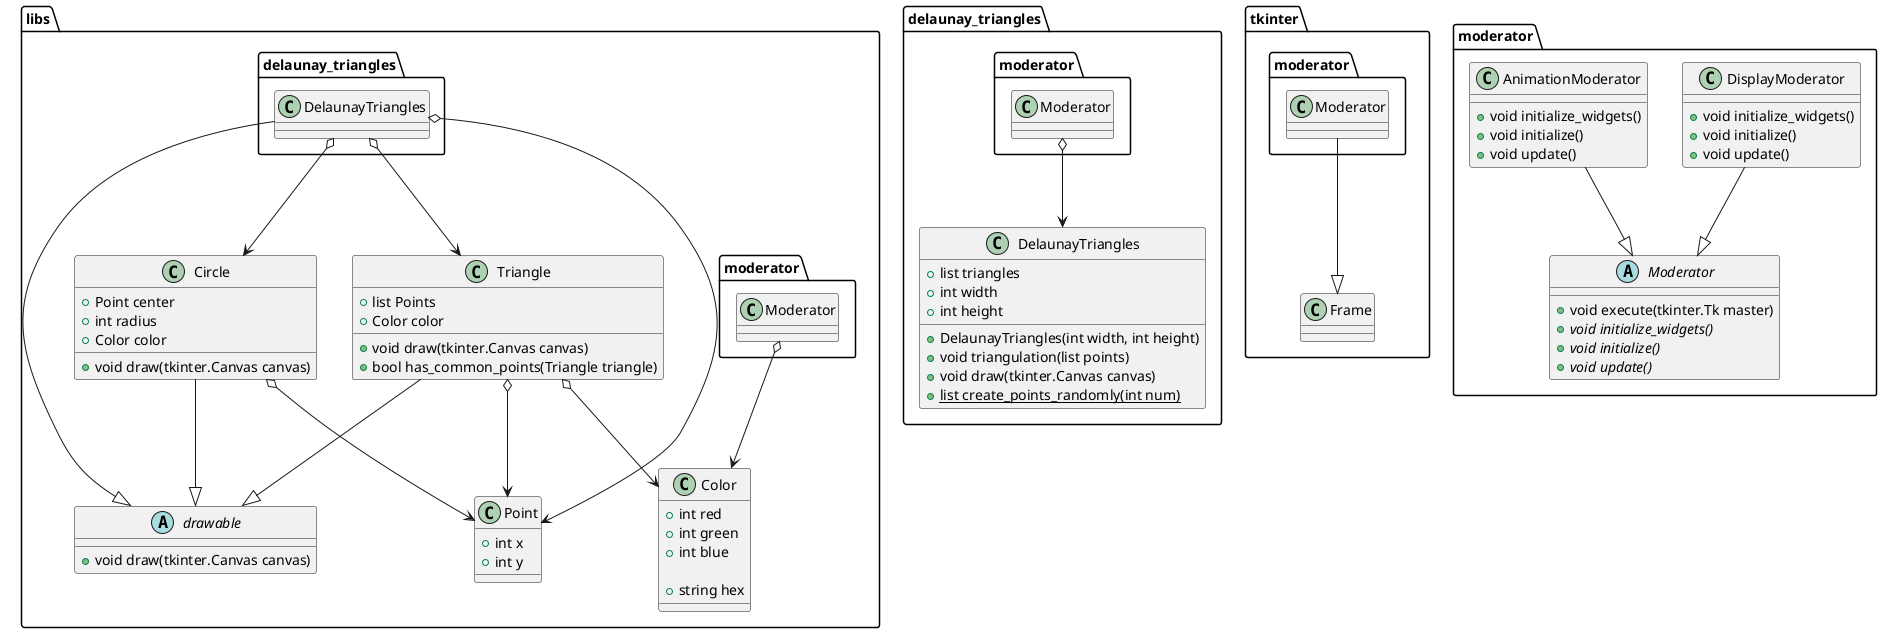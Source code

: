 @startuml
package libs
{
    abstract drawable
    {
        + void draw(tkinter.Canvas canvas)
    }

    class Color
    {
        + int red
        + int green
        + int blue

        + string hex
    }

    class Point
    {
        + int x
        + int y
    }

    class Triangle
    {
        + list Points
        + Color color

        + void draw(tkinter.Canvas canvas)
        + bool has_common_points(Triangle triangle)
    }

    class Circle
    {
        + Point center
        + int radius
        + Color color

        + void draw(tkinter.Canvas canvas)
    }

    Triangle --|> drawable
    Circle --|> drawable
    delaunay_triangles.DelaunayTriangles --|> drawable

    Triangle o--> Color
    Triangle o--> Point
    
    Circle o--> Point

    delaunay_triangles.DelaunayTriangles o--> Triangle
    delaunay_triangles.DelaunayTriangles o--> Circle
    delaunay_triangles.DelaunayTriangles o--> Point
    moderator.Moderator o--> Color
}

package delaunay_triangles
{
    class DelaunayTriangles
    {
        + list triangles
        + int width
        + int height

        + DelaunayTriangles(int width, int height)
        + void triangulation(list points)
        + void draw(tkinter.Canvas canvas)
        + {static} list create_points_randomly(int num)
    }

    moderator.Moderator o--> DelaunayTriangles
}

package tkinter
{
    class Frame
    {
        
    }

    moderator.Moderator --|> Frame
}

package moderator
{
    abstract Moderator
    {
        + void execute(tkinter.Tk master)
        + {abstract} void initialize_widgets()
        + {abstract} void initialize()
        + {abstract} void update()
    }

    class DisplayModerator
    {
        + void initialize_widgets()
        + void initialize()
        + void update()
    }

    class AnimationModerator
    {
        + void initialize_widgets()
        + void initialize()
        + void update()
    }

    DisplayModerator --|> Moderator
    AnimationModerator --|> Moderator
}

@enduml